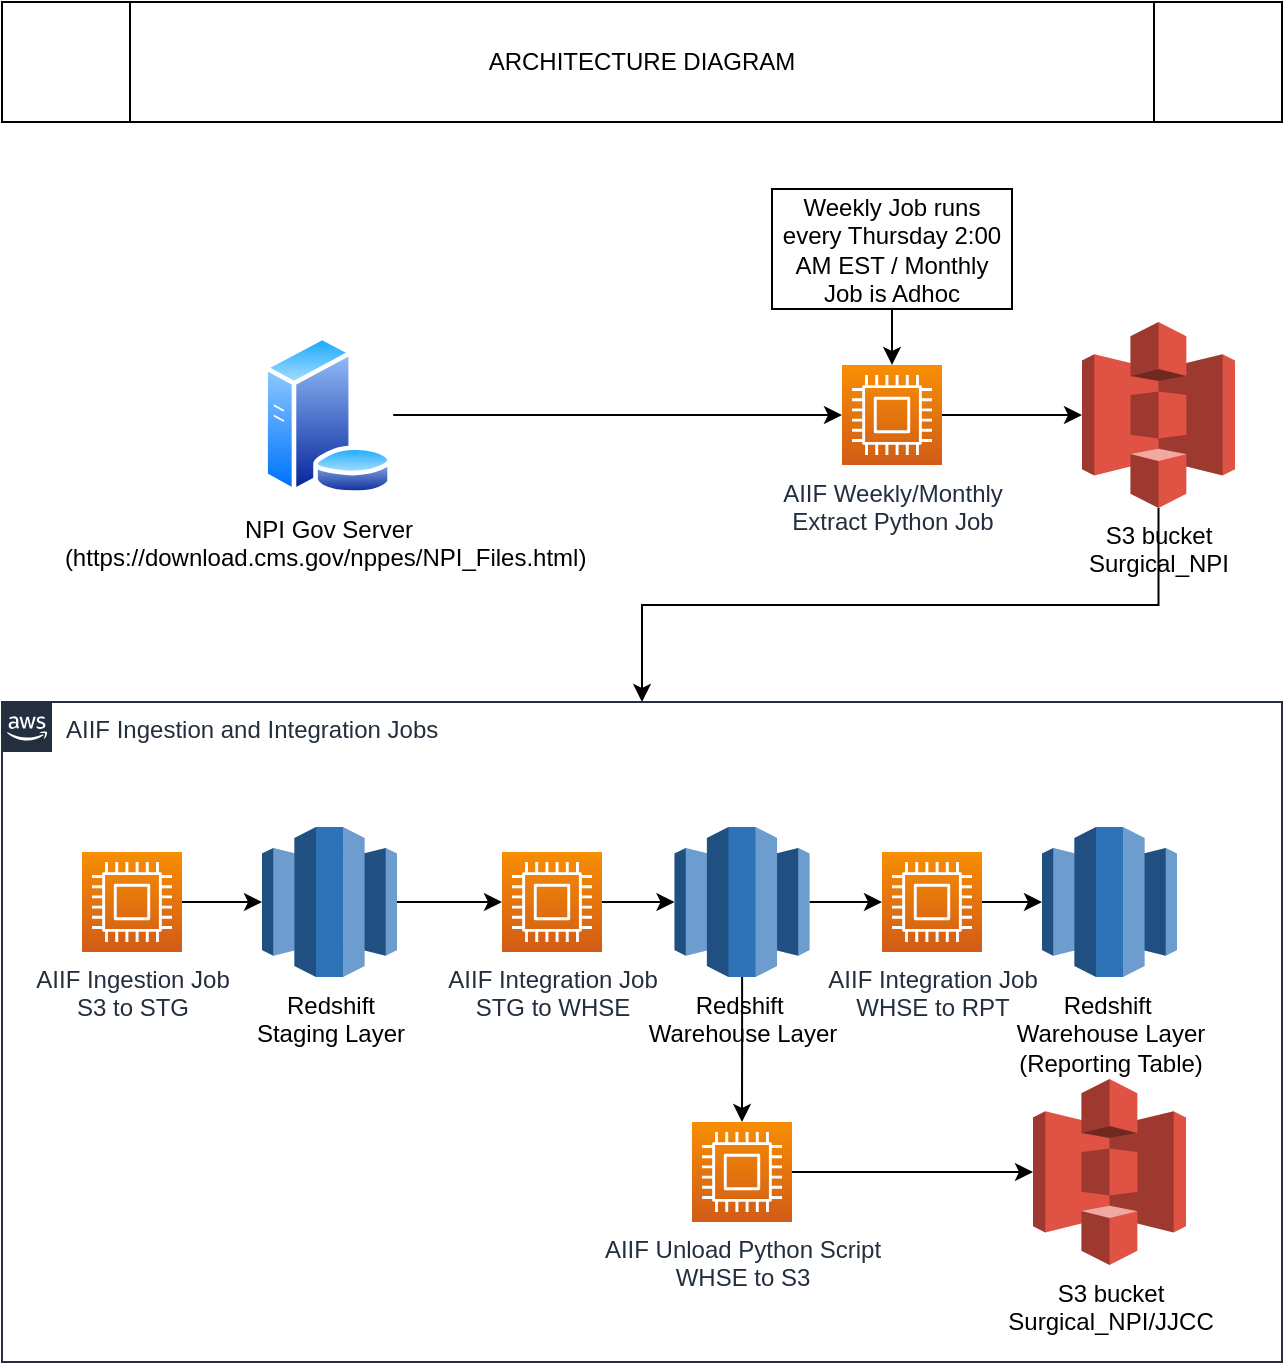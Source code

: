 <mxfile version="20.2.8" type="github">
  <diagram id="atAbIjgkUXJymQfG_e_3" name="Page-1">
    <mxGraphModel dx="868" dy="1582" grid="1" gridSize="10" guides="1" tooltips="1" connect="1" arrows="1" fold="1" page="1" pageScale="1" pageWidth="850" pageHeight="1100" math="0" shadow="0">
      <root>
        <mxCell id="0" />
        <mxCell id="1" parent="0" />
        <mxCell id="DNjd_hqQomR7M6jAyOCP-28" value="" style="edgeStyle=orthogonalEdgeStyle;rounded=0;orthogonalLoop=1;jettySize=auto;html=1;startArrow=none;" parent="1" source="DNjd_hqQomR7M6jAyOCP-45" target="DNjd_hqQomR7M6jAyOCP-27" edge="1">
          <mxGeometry relative="1" as="geometry" />
        </mxCell>
        <mxCell id="DNjd_hqQomR7M6jAyOCP-59" value="" style="edgeStyle=orthogonalEdgeStyle;rounded=0;orthogonalLoop=1;jettySize=auto;html=1;entryX=0;entryY=0.5;entryDx=0;entryDy=0;entryPerimeter=0;" parent="1" source="DNjd_hqQomR7M6jAyOCP-1" target="DNjd_hqQomR7M6jAyOCP-27" edge="1">
          <mxGeometry relative="1" as="geometry">
            <mxPoint x="288.4" y="-423.5" as="targetPoint" />
          </mxGeometry>
        </mxCell>
        <mxCell id="DNjd_hqQomR7M6jAyOCP-1" value="NPI Gov Server&lt;br&gt;(https://download.cms.gov/nppes/NPI_Files.html)&amp;nbsp;" style="aspect=fixed;perimeter=ellipsePerimeter;html=1;align=center;shadow=0;dashed=0;spacingTop=3;image;image=img/lib/active_directory/database_server.svg;strokeColor=#000000;imageBackground=none;" parent="1" vertex="1">
          <mxGeometry x="170.0" y="-463.5" width="65.6" height="80" as="geometry" />
        </mxCell>
        <mxCell id="DNjd_hqQomR7M6jAyOCP-30" style="edgeStyle=orthogonalEdgeStyle;rounded=0;orthogonalLoop=1;jettySize=auto;html=1;" parent="1" source="DNjd_hqQomR7M6jAyOCP-8" target="DNjd_hqQomR7M6jAyOCP-12" edge="1">
          <mxGeometry relative="1" as="geometry">
            <mxPoint x="508.25" y="-310" as="targetPoint" />
          </mxGeometry>
        </mxCell>
        <mxCell id="DNjd_hqQomR7M6jAyOCP-8" value="S3 bucket&lt;br&gt;Surgical_NPI" style="outlineConnect=0;dashed=0;verticalLabelPosition=bottom;verticalAlign=top;align=center;html=1;shape=mxgraph.aws3.s3;fillColor=#E05243;gradientColor=none;strokeColor=#000000;" parent="1" vertex="1">
          <mxGeometry x="580" y="-470" width="76.5" height="93" as="geometry" />
        </mxCell>
        <mxCell id="DNjd_hqQomR7M6jAyOCP-12" value="AIIF Ingestion and Integration Jobs" style="points=[[0,0],[0.25,0],[0.5,0],[0.75,0],[1,0],[1,0.25],[1,0.5],[1,0.75],[1,1],[0.75,1],[0.5,1],[0.25,1],[0,1],[0,0.75],[0,0.5],[0,0.25]];outlineConnect=0;gradientColor=none;html=1;whiteSpace=wrap;fontSize=12;fontStyle=0;container=1;pointerEvents=0;collapsible=0;recursiveResize=0;shape=mxgraph.aws4.group;grIcon=mxgraph.aws4.group_aws_cloud_alt;strokeColor=#232F3E;fillColor=none;verticalAlign=top;align=left;spacingLeft=30;fontColor=#232F3E;dashed=0;" parent="1" vertex="1">
          <mxGeometry x="40" y="-280" width="640" height="330" as="geometry" />
        </mxCell>
        <mxCell id="DNjd_hqQomR7M6jAyOCP-39" value="" style="edgeStyle=orthogonalEdgeStyle;rounded=0;orthogonalLoop=1;jettySize=auto;html=1;" parent="DNjd_hqQomR7M6jAyOCP-12" source="DNjd_hqQomR7M6jAyOCP-15" target="DNjd_hqQomR7M6jAyOCP-38" edge="1">
          <mxGeometry relative="1" as="geometry" />
        </mxCell>
        <mxCell id="DNjd_hqQomR7M6jAyOCP-15" value="Redshift&lt;br&gt;Staging Layer" style="outlineConnect=0;dashed=0;verticalLabelPosition=bottom;verticalAlign=top;align=center;html=1;shape=mxgraph.aws3.redshift;fillColor=#2E73B8;gradientColor=none;strokeColor=#000000;" parent="DNjd_hqQomR7M6jAyOCP-12" vertex="1">
          <mxGeometry x="130" y="62.5" width="67.5" height="75" as="geometry" />
        </mxCell>
        <mxCell id="DNjd_hqQomR7M6jAyOCP-33" value="" style="edgeStyle=orthogonalEdgeStyle;rounded=0;orthogonalLoop=1;jettySize=auto;html=1;" parent="DNjd_hqQomR7M6jAyOCP-12" source="DNjd_hqQomR7M6jAyOCP-31" target="DNjd_hqQomR7M6jAyOCP-15" edge="1">
          <mxGeometry relative="1" as="geometry" />
        </mxCell>
        <mxCell id="DNjd_hqQomR7M6jAyOCP-31" value="AIIF Ingestion Job&lt;br&gt;S3 to STG" style="sketch=0;points=[[0,0,0],[0.25,0,0],[0.5,0,0],[0.75,0,0],[1,0,0],[0,1,0],[0.25,1,0],[0.5,1,0],[0.75,1,0],[1,1,0],[0,0.25,0],[0,0.5,0],[0,0.75,0],[1,0.25,0],[1,0.5,0],[1,0.75,0]];outlineConnect=0;fontColor=#232F3E;gradientColor=#F78E04;gradientDirection=north;fillColor=#D05C17;strokeColor=#ffffff;dashed=0;verticalLabelPosition=bottom;verticalAlign=top;align=center;html=1;fontSize=12;fontStyle=0;aspect=fixed;shape=mxgraph.aws4.resourceIcon;resIcon=mxgraph.aws4.compute;" parent="DNjd_hqQomR7M6jAyOCP-12" vertex="1">
          <mxGeometry x="40" y="75" width="50" height="50" as="geometry" />
        </mxCell>
        <mxCell id="DNjd_hqQomR7M6jAyOCP-44" value="" style="edgeStyle=orthogonalEdgeStyle;rounded=0;orthogonalLoop=1;jettySize=auto;html=1;" parent="DNjd_hqQomR7M6jAyOCP-12" source="DNjd_hqQomR7M6jAyOCP-32" target="DNjd_hqQomR7M6jAyOCP-43" edge="1">
          <mxGeometry relative="1" as="geometry" />
        </mxCell>
        <mxCell id="DNjd_hqQomR7M6jAyOCP-32" value="AIIF Integration Job&lt;br&gt;WHSE to RPT" style="sketch=0;points=[[0,0,0],[0.25,0,0],[0.5,0,0],[0.75,0,0],[1,0,0],[0,1,0],[0.25,1,0],[0.5,1,0],[0.75,1,0],[1,1,0],[0,0.25,0],[0,0.5,0],[0,0.75,0],[1,0.25,0],[1,0.5,0],[1,0.75,0]];outlineConnect=0;fontColor=#232F3E;gradientColor=#F78E04;gradientDirection=north;fillColor=#D05C17;strokeColor=#ffffff;dashed=0;verticalLabelPosition=bottom;verticalAlign=top;align=center;html=1;fontSize=12;fontStyle=0;aspect=fixed;shape=mxgraph.aws4.resourceIcon;resIcon=mxgraph.aws4.compute;" parent="DNjd_hqQomR7M6jAyOCP-12" vertex="1">
          <mxGeometry x="440" y="75" width="50" height="50" as="geometry" />
        </mxCell>
        <mxCell id="DNjd_hqQomR7M6jAyOCP-41" value="" style="edgeStyle=orthogonalEdgeStyle;rounded=0;orthogonalLoop=1;jettySize=auto;html=1;" parent="DNjd_hqQomR7M6jAyOCP-12" source="DNjd_hqQomR7M6jAyOCP-14" target="DNjd_hqQomR7M6jAyOCP-32" edge="1">
          <mxGeometry relative="1" as="geometry" />
        </mxCell>
        <mxCell id="DNjd_hqQomR7M6jAyOCP-56" value="" style="edgeStyle=orthogonalEdgeStyle;rounded=0;orthogonalLoop=1;jettySize=auto;html=1;" parent="DNjd_hqQomR7M6jAyOCP-12" source="DNjd_hqQomR7M6jAyOCP-14" target="DNjd_hqQomR7M6jAyOCP-48" edge="1">
          <mxGeometry relative="1" as="geometry" />
        </mxCell>
        <mxCell id="DNjd_hqQomR7M6jAyOCP-14" value="Redshift&amp;nbsp;&lt;br&gt;Warehouse Layer" style="outlineConnect=0;dashed=0;verticalLabelPosition=bottom;verticalAlign=top;align=center;html=1;shape=mxgraph.aws3.redshift;fillColor=#2E73B8;gradientColor=none;strokeColor=#000000;" parent="DNjd_hqQomR7M6jAyOCP-12" vertex="1">
          <mxGeometry x="336.25" y="62.5" width="67.5" height="75" as="geometry" />
        </mxCell>
        <mxCell id="DNjd_hqQomR7M6jAyOCP-40" value="" style="edgeStyle=orthogonalEdgeStyle;rounded=0;orthogonalLoop=1;jettySize=auto;html=1;" parent="DNjd_hqQomR7M6jAyOCP-12" source="DNjd_hqQomR7M6jAyOCP-38" target="DNjd_hqQomR7M6jAyOCP-14" edge="1">
          <mxGeometry relative="1" as="geometry" />
        </mxCell>
        <mxCell id="DNjd_hqQomR7M6jAyOCP-38" value="AIIF Integration Job&lt;br&gt;STG to WHSE" style="sketch=0;points=[[0,0,0],[0.25,0,0],[0.5,0,0],[0.75,0,0],[1,0,0],[0,1,0],[0.25,1,0],[0.5,1,0],[0.75,1,0],[1,1,0],[0,0.25,0],[0,0.5,0],[0,0.75,0],[1,0.25,0],[1,0.5,0],[1,0.75,0]];outlineConnect=0;fontColor=#232F3E;gradientColor=#F78E04;gradientDirection=north;fillColor=#D05C17;strokeColor=#ffffff;dashed=0;verticalLabelPosition=bottom;verticalAlign=top;align=center;html=1;fontSize=12;fontStyle=0;aspect=fixed;shape=mxgraph.aws4.resourceIcon;resIcon=mxgraph.aws4.compute;" parent="DNjd_hqQomR7M6jAyOCP-12" vertex="1">
          <mxGeometry x="250" y="75" width="50" height="50" as="geometry" />
        </mxCell>
        <mxCell id="DNjd_hqQomR7M6jAyOCP-43" value="Redshift&amp;nbsp;&lt;br&gt;Warehouse Layer&lt;br&gt;(Reporting Table)" style="outlineConnect=0;dashed=0;verticalLabelPosition=bottom;verticalAlign=top;align=center;html=1;shape=mxgraph.aws3.redshift;fillColor=#2E73B8;gradientColor=none;strokeColor=#000000;" parent="DNjd_hqQomR7M6jAyOCP-12" vertex="1">
          <mxGeometry x="520" y="62.5" width="67.5" height="75" as="geometry" />
        </mxCell>
        <mxCell id="DNjd_hqQomR7M6jAyOCP-51" value="" style="edgeStyle=orthogonalEdgeStyle;rounded=0;orthogonalLoop=1;jettySize=auto;html=1;" parent="DNjd_hqQomR7M6jAyOCP-12" source="DNjd_hqQomR7M6jAyOCP-48" target="DNjd_hqQomR7M6jAyOCP-50" edge="1">
          <mxGeometry relative="1" as="geometry" />
        </mxCell>
        <mxCell id="DNjd_hqQomR7M6jAyOCP-48" value="AIIF Unload Python Script&lt;br&gt;WHSE to S3" style="sketch=0;points=[[0,0,0],[0.25,0,0],[0.5,0,0],[0.75,0,0],[1,0,0],[0,1,0],[0.25,1,0],[0.5,1,0],[0.75,1,0],[1,1,0],[0,0.25,0],[0,0.5,0],[0,0.75,0],[1,0.25,0],[1,0.5,0],[1,0.75,0]];outlineConnect=0;fontColor=#232F3E;gradientColor=#F78E04;gradientDirection=north;fillColor=#D05C17;strokeColor=#ffffff;dashed=0;verticalLabelPosition=bottom;verticalAlign=top;align=center;html=1;fontSize=12;fontStyle=0;aspect=fixed;shape=mxgraph.aws4.resourceIcon;resIcon=mxgraph.aws4.compute;" parent="DNjd_hqQomR7M6jAyOCP-12" vertex="1">
          <mxGeometry x="345" y="210" width="50" height="50" as="geometry" />
        </mxCell>
        <mxCell id="DNjd_hqQomR7M6jAyOCP-50" value="S3 bucket&lt;br&gt;Surgical_NPI/JJCC" style="outlineConnect=0;dashed=0;verticalLabelPosition=bottom;verticalAlign=top;align=center;html=1;shape=mxgraph.aws3.s3;fillColor=#E05243;gradientColor=none;strokeColor=#000000;" parent="DNjd_hqQomR7M6jAyOCP-12" vertex="1">
          <mxGeometry x="515.5" y="188.5" width="76.5" height="93" as="geometry" />
        </mxCell>
        <mxCell id="DNjd_hqQomR7M6jAyOCP-29" value="" style="edgeStyle=orthogonalEdgeStyle;rounded=0;orthogonalLoop=1;jettySize=auto;html=1;" parent="1" source="DNjd_hqQomR7M6jAyOCP-27" target="DNjd_hqQomR7M6jAyOCP-8" edge="1">
          <mxGeometry relative="1" as="geometry" />
        </mxCell>
        <mxCell id="DNjd_hqQomR7M6jAyOCP-27" value="AIIF Weekly/Monthly &lt;br&gt;Extract Python Job" style="sketch=0;points=[[0,0,0],[0.25,0,0],[0.5,0,0],[0.75,0,0],[1,0,0],[0,1,0],[0.25,1,0],[0.5,1,0],[0.75,1,0],[1,1,0],[0,0.25,0],[0,0.5,0],[0,0.75,0],[1,0.25,0],[1,0.5,0],[1,0.75,0]];outlineConnect=0;fontColor=#232F3E;gradientColor=#F78E04;gradientDirection=north;fillColor=#D05C17;strokeColor=#ffffff;dashed=0;verticalLabelPosition=bottom;verticalAlign=top;align=center;html=1;fontSize=12;fontStyle=0;aspect=fixed;shape=mxgraph.aws4.resourceIcon;resIcon=mxgraph.aws4.compute;" parent="1" vertex="1">
          <mxGeometry x="460" y="-448.5" width="50" height="50" as="geometry" />
        </mxCell>
        <mxCell id="DNjd_hqQomR7M6jAyOCP-45" value="Weekly Job runs every Thursday 2:00 AM EST / Monthly Job is Adhoc" style="whiteSpace=wrap;html=1;strokeColor=#000000;" parent="1" vertex="1">
          <mxGeometry x="425" y="-536.5" width="120" height="60" as="geometry" />
        </mxCell>
        <mxCell id="tW3Sei_Uo-bAABJ0Ol1S-3" value="ARCHITECTURE DIAGRAM" style="shape=process;whiteSpace=wrap;html=1;backgroundOutline=1;strokeColor=#000000;labelBackgroundColor=none;" vertex="1" parent="1">
          <mxGeometry x="40" y="-630" width="640" height="60" as="geometry" />
        </mxCell>
      </root>
    </mxGraphModel>
  </diagram>
</mxfile>
